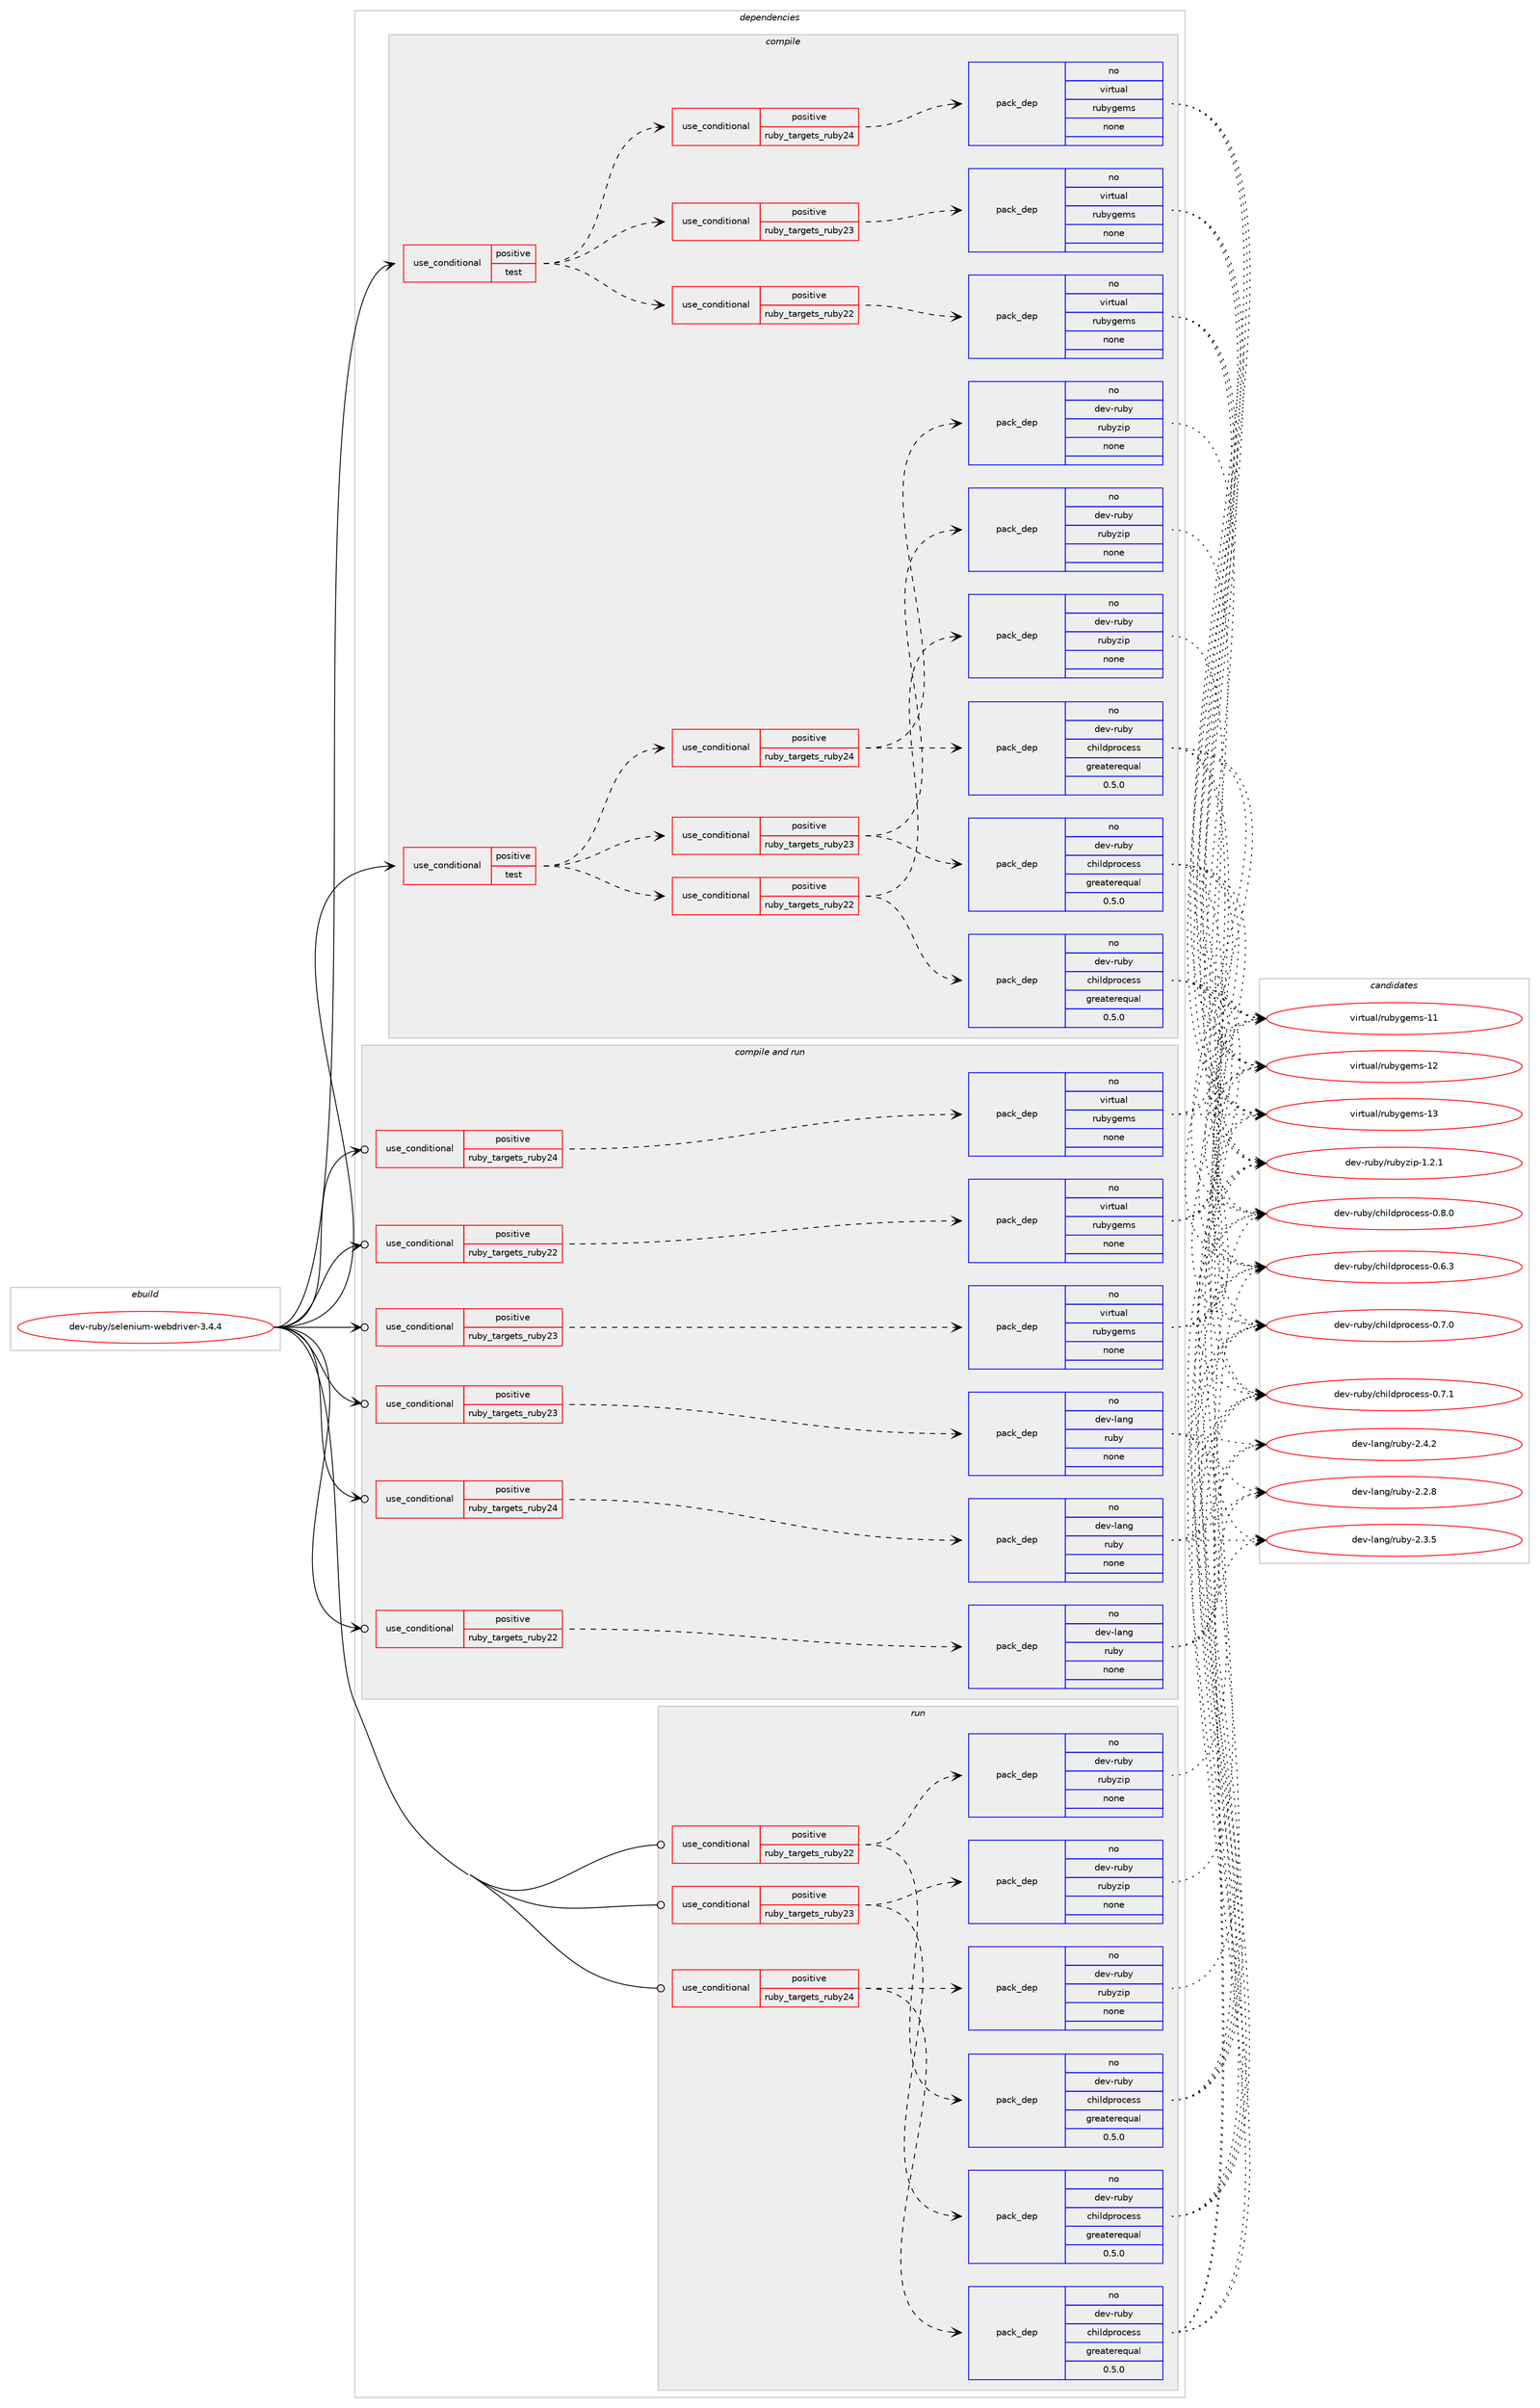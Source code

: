 digraph prolog {

# *************
# Graph options
# *************

newrank=true;
concentrate=true;
compound=true;
graph [rankdir=LR,fontname=Helvetica,fontsize=10,ranksep=1.5];#, ranksep=2.5, nodesep=0.2];
edge  [arrowhead=vee];
node  [fontname=Helvetica,fontsize=10];

# **********
# The ebuild
# **********

subgraph cluster_leftcol {
color=gray;
rank=same;
label=<<i>ebuild</i>>;
id [label="dev-ruby/selenium-webdriver-3.4.4", color=red, width=4, href="../dev-ruby/selenium-webdriver-3.4.4.svg"];
}

# ****************
# The dependencies
# ****************

subgraph cluster_midcol {
color=gray;
label=<<i>dependencies</i>>;
subgraph cluster_compile {
fillcolor="#eeeeee";
style=filled;
label=<<i>compile</i>>;
subgraph cond72791 {
dependency270422 [label=<<TABLE BORDER="0" CELLBORDER="1" CELLSPACING="0" CELLPADDING="4"><TR><TD ROWSPAN="3" CELLPADDING="10">use_conditional</TD></TR><TR><TD>positive</TD></TR><TR><TD>test</TD></TR></TABLE>>, shape=none, color=red];
subgraph cond72792 {
dependency270423 [label=<<TABLE BORDER="0" CELLBORDER="1" CELLSPACING="0" CELLPADDING="4"><TR><TD ROWSPAN="3" CELLPADDING="10">use_conditional</TD></TR><TR><TD>positive</TD></TR><TR><TD>ruby_targets_ruby22</TD></TR></TABLE>>, shape=none, color=red];
subgraph pack193517 {
dependency270424 [label=<<TABLE BORDER="0" CELLBORDER="1" CELLSPACING="0" CELLPADDING="4" WIDTH="220"><TR><TD ROWSPAN="6" CELLPADDING="30">pack_dep</TD></TR><TR><TD WIDTH="110">no</TD></TR><TR><TD>dev-ruby</TD></TR><TR><TD>childprocess</TD></TR><TR><TD>greaterequal</TD></TR><TR><TD>0.5.0</TD></TR></TABLE>>, shape=none, color=blue];
}
dependency270423:e -> dependency270424:w [weight=20,style="dashed",arrowhead="vee"];
subgraph pack193518 {
dependency270425 [label=<<TABLE BORDER="0" CELLBORDER="1" CELLSPACING="0" CELLPADDING="4" WIDTH="220"><TR><TD ROWSPAN="6" CELLPADDING="30">pack_dep</TD></TR><TR><TD WIDTH="110">no</TD></TR><TR><TD>dev-ruby</TD></TR><TR><TD>rubyzip</TD></TR><TR><TD>none</TD></TR><TR><TD></TD></TR></TABLE>>, shape=none, color=blue];
}
dependency270423:e -> dependency270425:w [weight=20,style="dashed",arrowhead="vee"];
}
dependency270422:e -> dependency270423:w [weight=20,style="dashed",arrowhead="vee"];
subgraph cond72793 {
dependency270426 [label=<<TABLE BORDER="0" CELLBORDER="1" CELLSPACING="0" CELLPADDING="4"><TR><TD ROWSPAN="3" CELLPADDING="10">use_conditional</TD></TR><TR><TD>positive</TD></TR><TR><TD>ruby_targets_ruby23</TD></TR></TABLE>>, shape=none, color=red];
subgraph pack193519 {
dependency270427 [label=<<TABLE BORDER="0" CELLBORDER="1" CELLSPACING="0" CELLPADDING="4" WIDTH="220"><TR><TD ROWSPAN="6" CELLPADDING="30">pack_dep</TD></TR><TR><TD WIDTH="110">no</TD></TR><TR><TD>dev-ruby</TD></TR><TR><TD>childprocess</TD></TR><TR><TD>greaterequal</TD></TR><TR><TD>0.5.0</TD></TR></TABLE>>, shape=none, color=blue];
}
dependency270426:e -> dependency270427:w [weight=20,style="dashed",arrowhead="vee"];
subgraph pack193520 {
dependency270428 [label=<<TABLE BORDER="0" CELLBORDER="1" CELLSPACING="0" CELLPADDING="4" WIDTH="220"><TR><TD ROWSPAN="6" CELLPADDING="30">pack_dep</TD></TR><TR><TD WIDTH="110">no</TD></TR><TR><TD>dev-ruby</TD></TR><TR><TD>rubyzip</TD></TR><TR><TD>none</TD></TR><TR><TD></TD></TR></TABLE>>, shape=none, color=blue];
}
dependency270426:e -> dependency270428:w [weight=20,style="dashed",arrowhead="vee"];
}
dependency270422:e -> dependency270426:w [weight=20,style="dashed",arrowhead="vee"];
subgraph cond72794 {
dependency270429 [label=<<TABLE BORDER="0" CELLBORDER="1" CELLSPACING="0" CELLPADDING="4"><TR><TD ROWSPAN="3" CELLPADDING="10">use_conditional</TD></TR><TR><TD>positive</TD></TR><TR><TD>ruby_targets_ruby24</TD></TR></TABLE>>, shape=none, color=red];
subgraph pack193521 {
dependency270430 [label=<<TABLE BORDER="0" CELLBORDER="1" CELLSPACING="0" CELLPADDING="4" WIDTH="220"><TR><TD ROWSPAN="6" CELLPADDING="30">pack_dep</TD></TR><TR><TD WIDTH="110">no</TD></TR><TR><TD>dev-ruby</TD></TR><TR><TD>childprocess</TD></TR><TR><TD>greaterequal</TD></TR><TR><TD>0.5.0</TD></TR></TABLE>>, shape=none, color=blue];
}
dependency270429:e -> dependency270430:w [weight=20,style="dashed",arrowhead="vee"];
subgraph pack193522 {
dependency270431 [label=<<TABLE BORDER="0" CELLBORDER="1" CELLSPACING="0" CELLPADDING="4" WIDTH="220"><TR><TD ROWSPAN="6" CELLPADDING="30">pack_dep</TD></TR><TR><TD WIDTH="110">no</TD></TR><TR><TD>dev-ruby</TD></TR><TR><TD>rubyzip</TD></TR><TR><TD>none</TD></TR><TR><TD></TD></TR></TABLE>>, shape=none, color=blue];
}
dependency270429:e -> dependency270431:w [weight=20,style="dashed",arrowhead="vee"];
}
dependency270422:e -> dependency270429:w [weight=20,style="dashed",arrowhead="vee"];
}
id:e -> dependency270422:w [weight=20,style="solid",arrowhead="vee"];
subgraph cond72795 {
dependency270432 [label=<<TABLE BORDER="0" CELLBORDER="1" CELLSPACING="0" CELLPADDING="4"><TR><TD ROWSPAN="3" CELLPADDING="10">use_conditional</TD></TR><TR><TD>positive</TD></TR><TR><TD>test</TD></TR></TABLE>>, shape=none, color=red];
subgraph cond72796 {
dependency270433 [label=<<TABLE BORDER="0" CELLBORDER="1" CELLSPACING="0" CELLPADDING="4"><TR><TD ROWSPAN="3" CELLPADDING="10">use_conditional</TD></TR><TR><TD>positive</TD></TR><TR><TD>ruby_targets_ruby22</TD></TR></TABLE>>, shape=none, color=red];
subgraph pack193523 {
dependency270434 [label=<<TABLE BORDER="0" CELLBORDER="1" CELLSPACING="0" CELLPADDING="4" WIDTH="220"><TR><TD ROWSPAN="6" CELLPADDING="30">pack_dep</TD></TR><TR><TD WIDTH="110">no</TD></TR><TR><TD>virtual</TD></TR><TR><TD>rubygems</TD></TR><TR><TD>none</TD></TR><TR><TD></TD></TR></TABLE>>, shape=none, color=blue];
}
dependency270433:e -> dependency270434:w [weight=20,style="dashed",arrowhead="vee"];
}
dependency270432:e -> dependency270433:w [weight=20,style="dashed",arrowhead="vee"];
subgraph cond72797 {
dependency270435 [label=<<TABLE BORDER="0" CELLBORDER="1" CELLSPACING="0" CELLPADDING="4"><TR><TD ROWSPAN="3" CELLPADDING="10">use_conditional</TD></TR><TR><TD>positive</TD></TR><TR><TD>ruby_targets_ruby23</TD></TR></TABLE>>, shape=none, color=red];
subgraph pack193524 {
dependency270436 [label=<<TABLE BORDER="0" CELLBORDER="1" CELLSPACING="0" CELLPADDING="4" WIDTH="220"><TR><TD ROWSPAN="6" CELLPADDING="30">pack_dep</TD></TR><TR><TD WIDTH="110">no</TD></TR><TR><TD>virtual</TD></TR><TR><TD>rubygems</TD></TR><TR><TD>none</TD></TR><TR><TD></TD></TR></TABLE>>, shape=none, color=blue];
}
dependency270435:e -> dependency270436:w [weight=20,style="dashed",arrowhead="vee"];
}
dependency270432:e -> dependency270435:w [weight=20,style="dashed",arrowhead="vee"];
subgraph cond72798 {
dependency270437 [label=<<TABLE BORDER="0" CELLBORDER="1" CELLSPACING="0" CELLPADDING="4"><TR><TD ROWSPAN="3" CELLPADDING="10">use_conditional</TD></TR><TR><TD>positive</TD></TR><TR><TD>ruby_targets_ruby24</TD></TR></TABLE>>, shape=none, color=red];
subgraph pack193525 {
dependency270438 [label=<<TABLE BORDER="0" CELLBORDER="1" CELLSPACING="0" CELLPADDING="4" WIDTH="220"><TR><TD ROWSPAN="6" CELLPADDING="30">pack_dep</TD></TR><TR><TD WIDTH="110">no</TD></TR><TR><TD>virtual</TD></TR><TR><TD>rubygems</TD></TR><TR><TD>none</TD></TR><TR><TD></TD></TR></TABLE>>, shape=none, color=blue];
}
dependency270437:e -> dependency270438:w [weight=20,style="dashed",arrowhead="vee"];
}
dependency270432:e -> dependency270437:w [weight=20,style="dashed",arrowhead="vee"];
}
id:e -> dependency270432:w [weight=20,style="solid",arrowhead="vee"];
}
subgraph cluster_compileandrun {
fillcolor="#eeeeee";
style=filled;
label=<<i>compile and run</i>>;
subgraph cond72799 {
dependency270439 [label=<<TABLE BORDER="0" CELLBORDER="1" CELLSPACING="0" CELLPADDING="4"><TR><TD ROWSPAN="3" CELLPADDING="10">use_conditional</TD></TR><TR><TD>positive</TD></TR><TR><TD>ruby_targets_ruby22</TD></TR></TABLE>>, shape=none, color=red];
subgraph pack193526 {
dependency270440 [label=<<TABLE BORDER="0" CELLBORDER="1" CELLSPACING="0" CELLPADDING="4" WIDTH="220"><TR><TD ROWSPAN="6" CELLPADDING="30">pack_dep</TD></TR><TR><TD WIDTH="110">no</TD></TR><TR><TD>dev-lang</TD></TR><TR><TD>ruby</TD></TR><TR><TD>none</TD></TR><TR><TD></TD></TR></TABLE>>, shape=none, color=blue];
}
dependency270439:e -> dependency270440:w [weight=20,style="dashed",arrowhead="vee"];
}
id:e -> dependency270439:w [weight=20,style="solid",arrowhead="odotvee"];
subgraph cond72800 {
dependency270441 [label=<<TABLE BORDER="0" CELLBORDER="1" CELLSPACING="0" CELLPADDING="4"><TR><TD ROWSPAN="3" CELLPADDING="10">use_conditional</TD></TR><TR><TD>positive</TD></TR><TR><TD>ruby_targets_ruby22</TD></TR></TABLE>>, shape=none, color=red];
subgraph pack193527 {
dependency270442 [label=<<TABLE BORDER="0" CELLBORDER="1" CELLSPACING="0" CELLPADDING="4" WIDTH="220"><TR><TD ROWSPAN="6" CELLPADDING="30">pack_dep</TD></TR><TR><TD WIDTH="110">no</TD></TR><TR><TD>virtual</TD></TR><TR><TD>rubygems</TD></TR><TR><TD>none</TD></TR><TR><TD></TD></TR></TABLE>>, shape=none, color=blue];
}
dependency270441:e -> dependency270442:w [weight=20,style="dashed",arrowhead="vee"];
}
id:e -> dependency270441:w [weight=20,style="solid",arrowhead="odotvee"];
subgraph cond72801 {
dependency270443 [label=<<TABLE BORDER="0" CELLBORDER="1" CELLSPACING="0" CELLPADDING="4"><TR><TD ROWSPAN="3" CELLPADDING="10">use_conditional</TD></TR><TR><TD>positive</TD></TR><TR><TD>ruby_targets_ruby23</TD></TR></TABLE>>, shape=none, color=red];
subgraph pack193528 {
dependency270444 [label=<<TABLE BORDER="0" CELLBORDER="1" CELLSPACING="0" CELLPADDING="4" WIDTH="220"><TR><TD ROWSPAN="6" CELLPADDING="30">pack_dep</TD></TR><TR><TD WIDTH="110">no</TD></TR><TR><TD>dev-lang</TD></TR><TR><TD>ruby</TD></TR><TR><TD>none</TD></TR><TR><TD></TD></TR></TABLE>>, shape=none, color=blue];
}
dependency270443:e -> dependency270444:w [weight=20,style="dashed",arrowhead="vee"];
}
id:e -> dependency270443:w [weight=20,style="solid",arrowhead="odotvee"];
subgraph cond72802 {
dependency270445 [label=<<TABLE BORDER="0" CELLBORDER="1" CELLSPACING="0" CELLPADDING="4"><TR><TD ROWSPAN="3" CELLPADDING="10">use_conditional</TD></TR><TR><TD>positive</TD></TR><TR><TD>ruby_targets_ruby23</TD></TR></TABLE>>, shape=none, color=red];
subgraph pack193529 {
dependency270446 [label=<<TABLE BORDER="0" CELLBORDER="1" CELLSPACING="0" CELLPADDING="4" WIDTH="220"><TR><TD ROWSPAN="6" CELLPADDING="30">pack_dep</TD></TR><TR><TD WIDTH="110">no</TD></TR><TR><TD>virtual</TD></TR><TR><TD>rubygems</TD></TR><TR><TD>none</TD></TR><TR><TD></TD></TR></TABLE>>, shape=none, color=blue];
}
dependency270445:e -> dependency270446:w [weight=20,style="dashed",arrowhead="vee"];
}
id:e -> dependency270445:w [weight=20,style="solid",arrowhead="odotvee"];
subgraph cond72803 {
dependency270447 [label=<<TABLE BORDER="0" CELLBORDER="1" CELLSPACING="0" CELLPADDING="4"><TR><TD ROWSPAN="3" CELLPADDING="10">use_conditional</TD></TR><TR><TD>positive</TD></TR><TR><TD>ruby_targets_ruby24</TD></TR></TABLE>>, shape=none, color=red];
subgraph pack193530 {
dependency270448 [label=<<TABLE BORDER="0" CELLBORDER="1" CELLSPACING="0" CELLPADDING="4" WIDTH="220"><TR><TD ROWSPAN="6" CELLPADDING="30">pack_dep</TD></TR><TR><TD WIDTH="110">no</TD></TR><TR><TD>dev-lang</TD></TR><TR><TD>ruby</TD></TR><TR><TD>none</TD></TR><TR><TD></TD></TR></TABLE>>, shape=none, color=blue];
}
dependency270447:e -> dependency270448:w [weight=20,style="dashed",arrowhead="vee"];
}
id:e -> dependency270447:w [weight=20,style="solid",arrowhead="odotvee"];
subgraph cond72804 {
dependency270449 [label=<<TABLE BORDER="0" CELLBORDER="1" CELLSPACING="0" CELLPADDING="4"><TR><TD ROWSPAN="3" CELLPADDING="10">use_conditional</TD></TR><TR><TD>positive</TD></TR><TR><TD>ruby_targets_ruby24</TD></TR></TABLE>>, shape=none, color=red];
subgraph pack193531 {
dependency270450 [label=<<TABLE BORDER="0" CELLBORDER="1" CELLSPACING="0" CELLPADDING="4" WIDTH="220"><TR><TD ROWSPAN="6" CELLPADDING="30">pack_dep</TD></TR><TR><TD WIDTH="110">no</TD></TR><TR><TD>virtual</TD></TR><TR><TD>rubygems</TD></TR><TR><TD>none</TD></TR><TR><TD></TD></TR></TABLE>>, shape=none, color=blue];
}
dependency270449:e -> dependency270450:w [weight=20,style="dashed",arrowhead="vee"];
}
id:e -> dependency270449:w [weight=20,style="solid",arrowhead="odotvee"];
}
subgraph cluster_run {
fillcolor="#eeeeee";
style=filled;
label=<<i>run</i>>;
subgraph cond72805 {
dependency270451 [label=<<TABLE BORDER="0" CELLBORDER="1" CELLSPACING="0" CELLPADDING="4"><TR><TD ROWSPAN="3" CELLPADDING="10">use_conditional</TD></TR><TR><TD>positive</TD></TR><TR><TD>ruby_targets_ruby22</TD></TR></TABLE>>, shape=none, color=red];
subgraph pack193532 {
dependency270452 [label=<<TABLE BORDER="0" CELLBORDER="1" CELLSPACING="0" CELLPADDING="4" WIDTH="220"><TR><TD ROWSPAN="6" CELLPADDING="30">pack_dep</TD></TR><TR><TD WIDTH="110">no</TD></TR><TR><TD>dev-ruby</TD></TR><TR><TD>childprocess</TD></TR><TR><TD>greaterequal</TD></TR><TR><TD>0.5.0</TD></TR></TABLE>>, shape=none, color=blue];
}
dependency270451:e -> dependency270452:w [weight=20,style="dashed",arrowhead="vee"];
subgraph pack193533 {
dependency270453 [label=<<TABLE BORDER="0" CELLBORDER="1" CELLSPACING="0" CELLPADDING="4" WIDTH="220"><TR><TD ROWSPAN="6" CELLPADDING="30">pack_dep</TD></TR><TR><TD WIDTH="110">no</TD></TR><TR><TD>dev-ruby</TD></TR><TR><TD>rubyzip</TD></TR><TR><TD>none</TD></TR><TR><TD></TD></TR></TABLE>>, shape=none, color=blue];
}
dependency270451:e -> dependency270453:w [weight=20,style="dashed",arrowhead="vee"];
}
id:e -> dependency270451:w [weight=20,style="solid",arrowhead="odot"];
subgraph cond72806 {
dependency270454 [label=<<TABLE BORDER="0" CELLBORDER="1" CELLSPACING="0" CELLPADDING="4"><TR><TD ROWSPAN="3" CELLPADDING="10">use_conditional</TD></TR><TR><TD>positive</TD></TR><TR><TD>ruby_targets_ruby23</TD></TR></TABLE>>, shape=none, color=red];
subgraph pack193534 {
dependency270455 [label=<<TABLE BORDER="0" CELLBORDER="1" CELLSPACING="0" CELLPADDING="4" WIDTH="220"><TR><TD ROWSPAN="6" CELLPADDING="30">pack_dep</TD></TR><TR><TD WIDTH="110">no</TD></TR><TR><TD>dev-ruby</TD></TR><TR><TD>childprocess</TD></TR><TR><TD>greaterequal</TD></TR><TR><TD>0.5.0</TD></TR></TABLE>>, shape=none, color=blue];
}
dependency270454:e -> dependency270455:w [weight=20,style="dashed",arrowhead="vee"];
subgraph pack193535 {
dependency270456 [label=<<TABLE BORDER="0" CELLBORDER="1" CELLSPACING="0" CELLPADDING="4" WIDTH="220"><TR><TD ROWSPAN="6" CELLPADDING="30">pack_dep</TD></TR><TR><TD WIDTH="110">no</TD></TR><TR><TD>dev-ruby</TD></TR><TR><TD>rubyzip</TD></TR><TR><TD>none</TD></TR><TR><TD></TD></TR></TABLE>>, shape=none, color=blue];
}
dependency270454:e -> dependency270456:w [weight=20,style="dashed",arrowhead="vee"];
}
id:e -> dependency270454:w [weight=20,style="solid",arrowhead="odot"];
subgraph cond72807 {
dependency270457 [label=<<TABLE BORDER="0" CELLBORDER="1" CELLSPACING="0" CELLPADDING="4"><TR><TD ROWSPAN="3" CELLPADDING="10">use_conditional</TD></TR><TR><TD>positive</TD></TR><TR><TD>ruby_targets_ruby24</TD></TR></TABLE>>, shape=none, color=red];
subgraph pack193536 {
dependency270458 [label=<<TABLE BORDER="0" CELLBORDER="1" CELLSPACING="0" CELLPADDING="4" WIDTH="220"><TR><TD ROWSPAN="6" CELLPADDING="30">pack_dep</TD></TR><TR><TD WIDTH="110">no</TD></TR><TR><TD>dev-ruby</TD></TR><TR><TD>childprocess</TD></TR><TR><TD>greaterequal</TD></TR><TR><TD>0.5.0</TD></TR></TABLE>>, shape=none, color=blue];
}
dependency270457:e -> dependency270458:w [weight=20,style="dashed",arrowhead="vee"];
subgraph pack193537 {
dependency270459 [label=<<TABLE BORDER="0" CELLBORDER="1" CELLSPACING="0" CELLPADDING="4" WIDTH="220"><TR><TD ROWSPAN="6" CELLPADDING="30">pack_dep</TD></TR><TR><TD WIDTH="110">no</TD></TR><TR><TD>dev-ruby</TD></TR><TR><TD>rubyzip</TD></TR><TR><TD>none</TD></TR><TR><TD></TD></TR></TABLE>>, shape=none, color=blue];
}
dependency270457:e -> dependency270459:w [weight=20,style="dashed",arrowhead="vee"];
}
id:e -> dependency270457:w [weight=20,style="solid",arrowhead="odot"];
}
}

# **************
# The candidates
# **************

subgraph cluster_choices {
rank=same;
color=gray;
label=<<i>candidates</i>>;

subgraph choice193517 {
color=black;
nodesep=1;
choice1001011184511411798121479910410510810011211411199101115115454846544651 [label="dev-ruby/childprocess-0.6.3", color=red, width=4,href="../dev-ruby/childprocess-0.6.3.svg"];
choice1001011184511411798121479910410510810011211411199101115115454846554648 [label="dev-ruby/childprocess-0.7.0", color=red, width=4,href="../dev-ruby/childprocess-0.7.0.svg"];
choice1001011184511411798121479910410510810011211411199101115115454846554649 [label="dev-ruby/childprocess-0.7.1", color=red, width=4,href="../dev-ruby/childprocess-0.7.1.svg"];
choice1001011184511411798121479910410510810011211411199101115115454846564648 [label="dev-ruby/childprocess-0.8.0", color=red, width=4,href="../dev-ruby/childprocess-0.8.0.svg"];
dependency270424:e -> choice1001011184511411798121479910410510810011211411199101115115454846544651:w [style=dotted,weight="100"];
dependency270424:e -> choice1001011184511411798121479910410510810011211411199101115115454846554648:w [style=dotted,weight="100"];
dependency270424:e -> choice1001011184511411798121479910410510810011211411199101115115454846554649:w [style=dotted,weight="100"];
dependency270424:e -> choice1001011184511411798121479910410510810011211411199101115115454846564648:w [style=dotted,weight="100"];
}
subgraph choice193518 {
color=black;
nodesep=1;
choice10010111845114117981214711411798121122105112454946504649 [label="dev-ruby/rubyzip-1.2.1", color=red, width=4,href="../dev-ruby/rubyzip-1.2.1.svg"];
dependency270425:e -> choice10010111845114117981214711411798121122105112454946504649:w [style=dotted,weight="100"];
}
subgraph choice193519 {
color=black;
nodesep=1;
choice1001011184511411798121479910410510810011211411199101115115454846544651 [label="dev-ruby/childprocess-0.6.3", color=red, width=4,href="../dev-ruby/childprocess-0.6.3.svg"];
choice1001011184511411798121479910410510810011211411199101115115454846554648 [label="dev-ruby/childprocess-0.7.0", color=red, width=4,href="../dev-ruby/childprocess-0.7.0.svg"];
choice1001011184511411798121479910410510810011211411199101115115454846554649 [label="dev-ruby/childprocess-0.7.1", color=red, width=4,href="../dev-ruby/childprocess-0.7.1.svg"];
choice1001011184511411798121479910410510810011211411199101115115454846564648 [label="dev-ruby/childprocess-0.8.0", color=red, width=4,href="../dev-ruby/childprocess-0.8.0.svg"];
dependency270427:e -> choice1001011184511411798121479910410510810011211411199101115115454846544651:w [style=dotted,weight="100"];
dependency270427:e -> choice1001011184511411798121479910410510810011211411199101115115454846554648:w [style=dotted,weight="100"];
dependency270427:e -> choice1001011184511411798121479910410510810011211411199101115115454846554649:w [style=dotted,weight="100"];
dependency270427:e -> choice1001011184511411798121479910410510810011211411199101115115454846564648:w [style=dotted,weight="100"];
}
subgraph choice193520 {
color=black;
nodesep=1;
choice10010111845114117981214711411798121122105112454946504649 [label="dev-ruby/rubyzip-1.2.1", color=red, width=4,href="../dev-ruby/rubyzip-1.2.1.svg"];
dependency270428:e -> choice10010111845114117981214711411798121122105112454946504649:w [style=dotted,weight="100"];
}
subgraph choice193521 {
color=black;
nodesep=1;
choice1001011184511411798121479910410510810011211411199101115115454846544651 [label="dev-ruby/childprocess-0.6.3", color=red, width=4,href="../dev-ruby/childprocess-0.6.3.svg"];
choice1001011184511411798121479910410510810011211411199101115115454846554648 [label="dev-ruby/childprocess-0.7.0", color=red, width=4,href="../dev-ruby/childprocess-0.7.0.svg"];
choice1001011184511411798121479910410510810011211411199101115115454846554649 [label="dev-ruby/childprocess-0.7.1", color=red, width=4,href="../dev-ruby/childprocess-0.7.1.svg"];
choice1001011184511411798121479910410510810011211411199101115115454846564648 [label="dev-ruby/childprocess-0.8.0", color=red, width=4,href="../dev-ruby/childprocess-0.8.0.svg"];
dependency270430:e -> choice1001011184511411798121479910410510810011211411199101115115454846544651:w [style=dotted,weight="100"];
dependency270430:e -> choice1001011184511411798121479910410510810011211411199101115115454846554648:w [style=dotted,weight="100"];
dependency270430:e -> choice1001011184511411798121479910410510810011211411199101115115454846554649:w [style=dotted,weight="100"];
dependency270430:e -> choice1001011184511411798121479910410510810011211411199101115115454846564648:w [style=dotted,weight="100"];
}
subgraph choice193522 {
color=black;
nodesep=1;
choice10010111845114117981214711411798121122105112454946504649 [label="dev-ruby/rubyzip-1.2.1", color=red, width=4,href="../dev-ruby/rubyzip-1.2.1.svg"];
dependency270431:e -> choice10010111845114117981214711411798121122105112454946504649:w [style=dotted,weight="100"];
}
subgraph choice193523 {
color=black;
nodesep=1;
choice118105114116117971084711411798121103101109115454949 [label="virtual/rubygems-11", color=red, width=4,href="../virtual/rubygems-11.svg"];
choice118105114116117971084711411798121103101109115454950 [label="virtual/rubygems-12", color=red, width=4,href="../virtual/rubygems-12.svg"];
choice118105114116117971084711411798121103101109115454951 [label="virtual/rubygems-13", color=red, width=4,href="../virtual/rubygems-13.svg"];
dependency270434:e -> choice118105114116117971084711411798121103101109115454949:w [style=dotted,weight="100"];
dependency270434:e -> choice118105114116117971084711411798121103101109115454950:w [style=dotted,weight="100"];
dependency270434:e -> choice118105114116117971084711411798121103101109115454951:w [style=dotted,weight="100"];
}
subgraph choice193524 {
color=black;
nodesep=1;
choice118105114116117971084711411798121103101109115454949 [label="virtual/rubygems-11", color=red, width=4,href="../virtual/rubygems-11.svg"];
choice118105114116117971084711411798121103101109115454950 [label="virtual/rubygems-12", color=red, width=4,href="../virtual/rubygems-12.svg"];
choice118105114116117971084711411798121103101109115454951 [label="virtual/rubygems-13", color=red, width=4,href="../virtual/rubygems-13.svg"];
dependency270436:e -> choice118105114116117971084711411798121103101109115454949:w [style=dotted,weight="100"];
dependency270436:e -> choice118105114116117971084711411798121103101109115454950:w [style=dotted,weight="100"];
dependency270436:e -> choice118105114116117971084711411798121103101109115454951:w [style=dotted,weight="100"];
}
subgraph choice193525 {
color=black;
nodesep=1;
choice118105114116117971084711411798121103101109115454949 [label="virtual/rubygems-11", color=red, width=4,href="../virtual/rubygems-11.svg"];
choice118105114116117971084711411798121103101109115454950 [label="virtual/rubygems-12", color=red, width=4,href="../virtual/rubygems-12.svg"];
choice118105114116117971084711411798121103101109115454951 [label="virtual/rubygems-13", color=red, width=4,href="../virtual/rubygems-13.svg"];
dependency270438:e -> choice118105114116117971084711411798121103101109115454949:w [style=dotted,weight="100"];
dependency270438:e -> choice118105114116117971084711411798121103101109115454950:w [style=dotted,weight="100"];
dependency270438:e -> choice118105114116117971084711411798121103101109115454951:w [style=dotted,weight="100"];
}
subgraph choice193526 {
color=black;
nodesep=1;
choice10010111845108971101034711411798121455046504656 [label="dev-lang/ruby-2.2.8", color=red, width=4,href="../dev-lang/ruby-2.2.8.svg"];
choice10010111845108971101034711411798121455046514653 [label="dev-lang/ruby-2.3.5", color=red, width=4,href="../dev-lang/ruby-2.3.5.svg"];
choice10010111845108971101034711411798121455046524650 [label="dev-lang/ruby-2.4.2", color=red, width=4,href="../dev-lang/ruby-2.4.2.svg"];
dependency270440:e -> choice10010111845108971101034711411798121455046504656:w [style=dotted,weight="100"];
dependency270440:e -> choice10010111845108971101034711411798121455046514653:w [style=dotted,weight="100"];
dependency270440:e -> choice10010111845108971101034711411798121455046524650:w [style=dotted,weight="100"];
}
subgraph choice193527 {
color=black;
nodesep=1;
choice118105114116117971084711411798121103101109115454949 [label="virtual/rubygems-11", color=red, width=4,href="../virtual/rubygems-11.svg"];
choice118105114116117971084711411798121103101109115454950 [label="virtual/rubygems-12", color=red, width=4,href="../virtual/rubygems-12.svg"];
choice118105114116117971084711411798121103101109115454951 [label="virtual/rubygems-13", color=red, width=4,href="../virtual/rubygems-13.svg"];
dependency270442:e -> choice118105114116117971084711411798121103101109115454949:w [style=dotted,weight="100"];
dependency270442:e -> choice118105114116117971084711411798121103101109115454950:w [style=dotted,weight="100"];
dependency270442:e -> choice118105114116117971084711411798121103101109115454951:w [style=dotted,weight="100"];
}
subgraph choice193528 {
color=black;
nodesep=1;
choice10010111845108971101034711411798121455046504656 [label="dev-lang/ruby-2.2.8", color=red, width=4,href="../dev-lang/ruby-2.2.8.svg"];
choice10010111845108971101034711411798121455046514653 [label="dev-lang/ruby-2.3.5", color=red, width=4,href="../dev-lang/ruby-2.3.5.svg"];
choice10010111845108971101034711411798121455046524650 [label="dev-lang/ruby-2.4.2", color=red, width=4,href="../dev-lang/ruby-2.4.2.svg"];
dependency270444:e -> choice10010111845108971101034711411798121455046504656:w [style=dotted,weight="100"];
dependency270444:e -> choice10010111845108971101034711411798121455046514653:w [style=dotted,weight="100"];
dependency270444:e -> choice10010111845108971101034711411798121455046524650:w [style=dotted,weight="100"];
}
subgraph choice193529 {
color=black;
nodesep=1;
choice118105114116117971084711411798121103101109115454949 [label="virtual/rubygems-11", color=red, width=4,href="../virtual/rubygems-11.svg"];
choice118105114116117971084711411798121103101109115454950 [label="virtual/rubygems-12", color=red, width=4,href="../virtual/rubygems-12.svg"];
choice118105114116117971084711411798121103101109115454951 [label="virtual/rubygems-13", color=red, width=4,href="../virtual/rubygems-13.svg"];
dependency270446:e -> choice118105114116117971084711411798121103101109115454949:w [style=dotted,weight="100"];
dependency270446:e -> choice118105114116117971084711411798121103101109115454950:w [style=dotted,weight="100"];
dependency270446:e -> choice118105114116117971084711411798121103101109115454951:w [style=dotted,weight="100"];
}
subgraph choice193530 {
color=black;
nodesep=1;
choice10010111845108971101034711411798121455046504656 [label="dev-lang/ruby-2.2.8", color=red, width=4,href="../dev-lang/ruby-2.2.8.svg"];
choice10010111845108971101034711411798121455046514653 [label="dev-lang/ruby-2.3.5", color=red, width=4,href="../dev-lang/ruby-2.3.5.svg"];
choice10010111845108971101034711411798121455046524650 [label="dev-lang/ruby-2.4.2", color=red, width=4,href="../dev-lang/ruby-2.4.2.svg"];
dependency270448:e -> choice10010111845108971101034711411798121455046504656:w [style=dotted,weight="100"];
dependency270448:e -> choice10010111845108971101034711411798121455046514653:w [style=dotted,weight="100"];
dependency270448:e -> choice10010111845108971101034711411798121455046524650:w [style=dotted,weight="100"];
}
subgraph choice193531 {
color=black;
nodesep=1;
choice118105114116117971084711411798121103101109115454949 [label="virtual/rubygems-11", color=red, width=4,href="../virtual/rubygems-11.svg"];
choice118105114116117971084711411798121103101109115454950 [label="virtual/rubygems-12", color=red, width=4,href="../virtual/rubygems-12.svg"];
choice118105114116117971084711411798121103101109115454951 [label="virtual/rubygems-13", color=red, width=4,href="../virtual/rubygems-13.svg"];
dependency270450:e -> choice118105114116117971084711411798121103101109115454949:w [style=dotted,weight="100"];
dependency270450:e -> choice118105114116117971084711411798121103101109115454950:w [style=dotted,weight="100"];
dependency270450:e -> choice118105114116117971084711411798121103101109115454951:w [style=dotted,weight="100"];
}
subgraph choice193532 {
color=black;
nodesep=1;
choice1001011184511411798121479910410510810011211411199101115115454846544651 [label="dev-ruby/childprocess-0.6.3", color=red, width=4,href="../dev-ruby/childprocess-0.6.3.svg"];
choice1001011184511411798121479910410510810011211411199101115115454846554648 [label="dev-ruby/childprocess-0.7.0", color=red, width=4,href="../dev-ruby/childprocess-0.7.0.svg"];
choice1001011184511411798121479910410510810011211411199101115115454846554649 [label="dev-ruby/childprocess-0.7.1", color=red, width=4,href="../dev-ruby/childprocess-0.7.1.svg"];
choice1001011184511411798121479910410510810011211411199101115115454846564648 [label="dev-ruby/childprocess-0.8.0", color=red, width=4,href="../dev-ruby/childprocess-0.8.0.svg"];
dependency270452:e -> choice1001011184511411798121479910410510810011211411199101115115454846544651:w [style=dotted,weight="100"];
dependency270452:e -> choice1001011184511411798121479910410510810011211411199101115115454846554648:w [style=dotted,weight="100"];
dependency270452:e -> choice1001011184511411798121479910410510810011211411199101115115454846554649:w [style=dotted,weight="100"];
dependency270452:e -> choice1001011184511411798121479910410510810011211411199101115115454846564648:w [style=dotted,weight="100"];
}
subgraph choice193533 {
color=black;
nodesep=1;
choice10010111845114117981214711411798121122105112454946504649 [label="dev-ruby/rubyzip-1.2.1", color=red, width=4,href="../dev-ruby/rubyzip-1.2.1.svg"];
dependency270453:e -> choice10010111845114117981214711411798121122105112454946504649:w [style=dotted,weight="100"];
}
subgraph choice193534 {
color=black;
nodesep=1;
choice1001011184511411798121479910410510810011211411199101115115454846544651 [label="dev-ruby/childprocess-0.6.3", color=red, width=4,href="../dev-ruby/childprocess-0.6.3.svg"];
choice1001011184511411798121479910410510810011211411199101115115454846554648 [label="dev-ruby/childprocess-0.7.0", color=red, width=4,href="../dev-ruby/childprocess-0.7.0.svg"];
choice1001011184511411798121479910410510810011211411199101115115454846554649 [label="dev-ruby/childprocess-0.7.1", color=red, width=4,href="../dev-ruby/childprocess-0.7.1.svg"];
choice1001011184511411798121479910410510810011211411199101115115454846564648 [label="dev-ruby/childprocess-0.8.0", color=red, width=4,href="../dev-ruby/childprocess-0.8.0.svg"];
dependency270455:e -> choice1001011184511411798121479910410510810011211411199101115115454846544651:w [style=dotted,weight="100"];
dependency270455:e -> choice1001011184511411798121479910410510810011211411199101115115454846554648:w [style=dotted,weight="100"];
dependency270455:e -> choice1001011184511411798121479910410510810011211411199101115115454846554649:w [style=dotted,weight="100"];
dependency270455:e -> choice1001011184511411798121479910410510810011211411199101115115454846564648:w [style=dotted,weight="100"];
}
subgraph choice193535 {
color=black;
nodesep=1;
choice10010111845114117981214711411798121122105112454946504649 [label="dev-ruby/rubyzip-1.2.1", color=red, width=4,href="../dev-ruby/rubyzip-1.2.1.svg"];
dependency270456:e -> choice10010111845114117981214711411798121122105112454946504649:w [style=dotted,weight="100"];
}
subgraph choice193536 {
color=black;
nodesep=1;
choice1001011184511411798121479910410510810011211411199101115115454846544651 [label="dev-ruby/childprocess-0.6.3", color=red, width=4,href="../dev-ruby/childprocess-0.6.3.svg"];
choice1001011184511411798121479910410510810011211411199101115115454846554648 [label="dev-ruby/childprocess-0.7.0", color=red, width=4,href="../dev-ruby/childprocess-0.7.0.svg"];
choice1001011184511411798121479910410510810011211411199101115115454846554649 [label="dev-ruby/childprocess-0.7.1", color=red, width=4,href="../dev-ruby/childprocess-0.7.1.svg"];
choice1001011184511411798121479910410510810011211411199101115115454846564648 [label="dev-ruby/childprocess-0.8.0", color=red, width=4,href="../dev-ruby/childprocess-0.8.0.svg"];
dependency270458:e -> choice1001011184511411798121479910410510810011211411199101115115454846544651:w [style=dotted,weight="100"];
dependency270458:e -> choice1001011184511411798121479910410510810011211411199101115115454846554648:w [style=dotted,weight="100"];
dependency270458:e -> choice1001011184511411798121479910410510810011211411199101115115454846554649:w [style=dotted,weight="100"];
dependency270458:e -> choice1001011184511411798121479910410510810011211411199101115115454846564648:w [style=dotted,weight="100"];
}
subgraph choice193537 {
color=black;
nodesep=1;
choice10010111845114117981214711411798121122105112454946504649 [label="dev-ruby/rubyzip-1.2.1", color=red, width=4,href="../dev-ruby/rubyzip-1.2.1.svg"];
dependency270459:e -> choice10010111845114117981214711411798121122105112454946504649:w [style=dotted,weight="100"];
}
}

}
